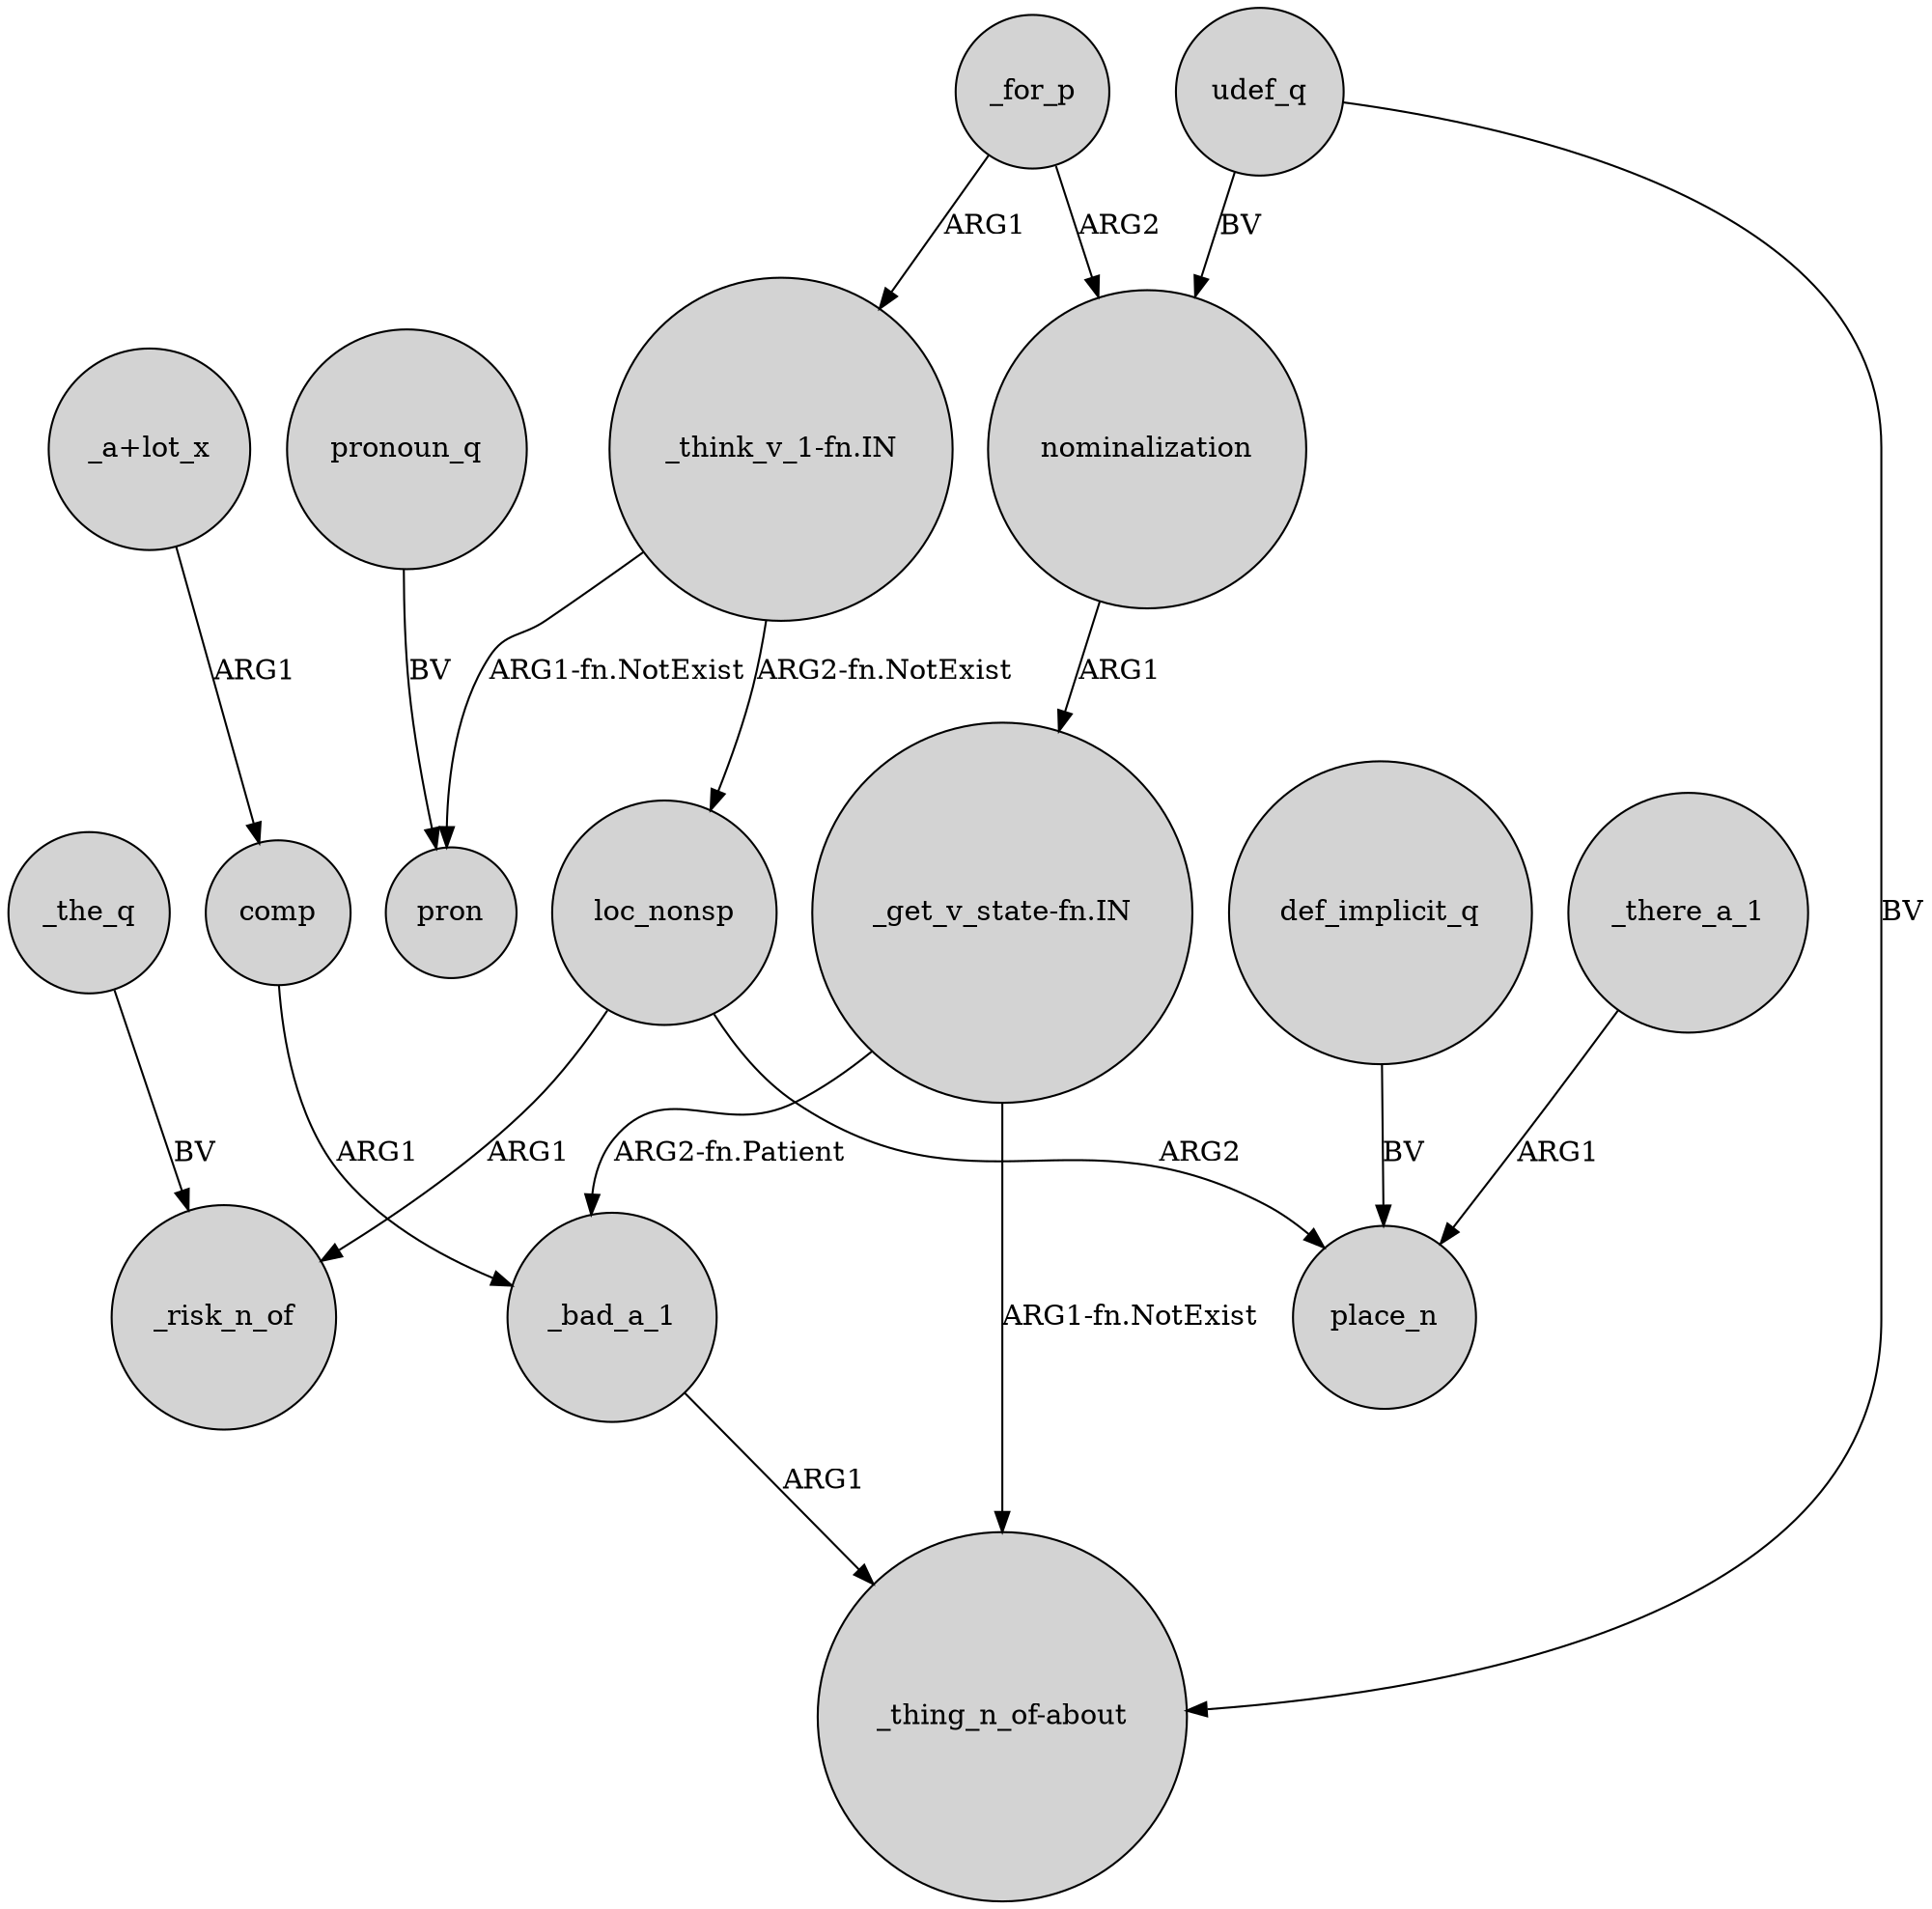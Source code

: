 digraph {
	node [shape=circle style=filled]
	_for_p -> nominalization [label=ARG2]
	"_get_v_state-fn.IN" -> "_thing_n_of-about" [label="ARG1-fn.NotExist"]
	loc_nonsp -> _risk_n_of [label=ARG1]
	loc_nonsp -> place_n [label=ARG2]
	udef_q -> "_thing_n_of-about" [label=BV]
	"_get_v_state-fn.IN" -> _bad_a_1 [label="ARG2-fn.Patient"]
	_bad_a_1 -> "_thing_n_of-about" [label=ARG1]
	def_implicit_q -> place_n [label=BV]
	comp -> _bad_a_1 [label=ARG1]
	"_think_v_1-fn.IN" -> loc_nonsp [label="ARG2-fn.NotExist"]
	udef_q -> nominalization [label=BV]
	"_think_v_1-fn.IN" -> pron [label="ARG1-fn.NotExist"]
	_for_p -> "_think_v_1-fn.IN" [label=ARG1]
	nominalization -> "_get_v_state-fn.IN" [label=ARG1]
	_there_a_1 -> place_n [label=ARG1]
	_the_q -> _risk_n_of [label=BV]
	"_a+lot_x" -> comp [label=ARG1]
	pronoun_q -> pron [label=BV]
}
